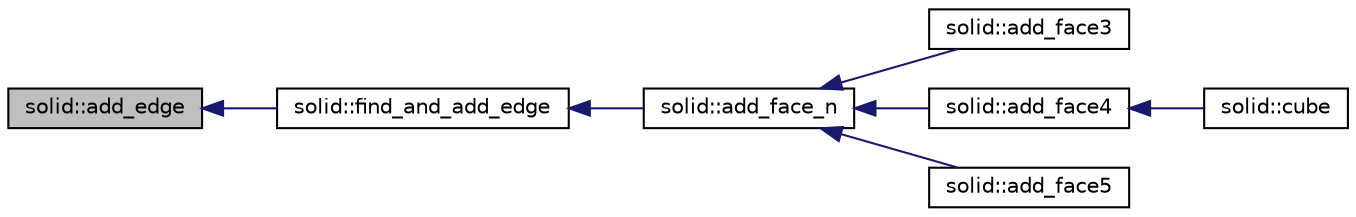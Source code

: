digraph "solid::add_edge"
{
  edge [fontname="Helvetica",fontsize="10",labelfontname="Helvetica",labelfontsize="10"];
  node [fontname="Helvetica",fontsize="10",shape=record];
  rankdir="LR";
  Node274 [label="solid::add_edge",height=0.2,width=0.4,color="black", fillcolor="grey75", style="filled", fontcolor="black"];
  Node274 -> Node275 [dir="back",color="midnightblue",fontsize="10",style="solid",fontname="Helvetica"];
  Node275 [label="solid::find_and_add_edge",height=0.2,width=0.4,color="black", fillcolor="white", style="filled",URL="$d8/def/classsolid.html#a91c02de4312c4942c0f6642154d97047"];
  Node275 -> Node276 [dir="back",color="midnightblue",fontsize="10",style="solid",fontname="Helvetica"];
  Node276 [label="solid::add_face_n",height=0.2,width=0.4,color="black", fillcolor="white", style="filled",URL="$d8/def/classsolid.html#adbadfbdd46abe10cb56f041d2408b001"];
  Node276 -> Node277 [dir="back",color="midnightblue",fontsize="10",style="solid",fontname="Helvetica"];
  Node277 [label="solid::add_face3",height=0.2,width=0.4,color="black", fillcolor="white", style="filled",URL="$d8/def/classsolid.html#a6875ab7d3238826f030bae684137f789"];
  Node276 -> Node278 [dir="back",color="midnightblue",fontsize="10",style="solid",fontname="Helvetica"];
  Node278 [label="solid::add_face4",height=0.2,width=0.4,color="black", fillcolor="white", style="filled",URL="$d8/def/classsolid.html#ae0c74bc52056d190e54a60c78c1858a2"];
  Node278 -> Node279 [dir="back",color="midnightblue",fontsize="10",style="solid",fontname="Helvetica"];
  Node279 [label="solid::cube",height=0.2,width=0.4,color="black", fillcolor="white", style="filled",URL="$d8/def/classsolid.html#a308e6888759550da489397527ed89137"];
  Node276 -> Node280 [dir="back",color="midnightblue",fontsize="10",style="solid",fontname="Helvetica"];
  Node280 [label="solid::add_face5",height=0.2,width=0.4,color="black", fillcolor="white", style="filled",URL="$d8/def/classsolid.html#a56243f48f4573b2989154be1dca68713"];
}
